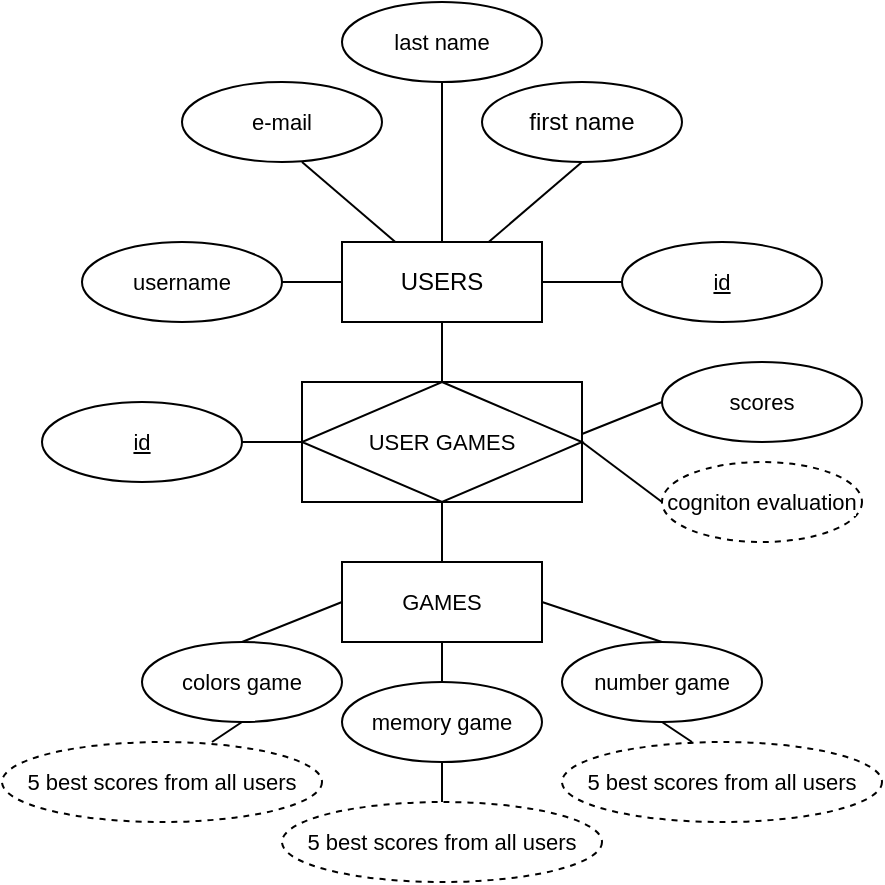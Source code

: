 <mxfile version="24.3.1" type="github">
  <diagram id="R2lEEEUBdFMjLlhIrx00" name="Page-1">
    <mxGraphModel dx="1718" dy="555" grid="1" gridSize="10" guides="1" tooltips="1" connect="1" arrows="1" fold="1" page="1" pageScale="1" pageWidth="850" pageHeight="1100" math="0" shadow="0" extFonts="Permanent Marker^https://fonts.googleapis.com/css?family=Permanent+Marker">
      <root>
        <mxCell id="0" />
        <mxCell id="1" parent="0" />
        <mxCell id="7vOw8NUDs1k6d0NoB0Nu-3" style="rounded=0;orthogonalLoop=1;jettySize=auto;html=1;entryX=0.5;entryY=1;entryDx=0;entryDy=0;endArrow=none;endFill=0;" edge="1" parent="1" source="7vOw8NUDs1k6d0NoB0Nu-1">
          <mxGeometry relative="1" as="geometry">
            <mxPoint x="140" y="80" as="targetPoint" />
          </mxGeometry>
        </mxCell>
        <mxCell id="7vOw8NUDs1k6d0NoB0Nu-6" value="" style="rounded=0;orthogonalLoop=1;jettySize=auto;html=1;entryX=0.5;entryY=1;entryDx=0;entryDy=0;endArrow=none;endFill=0;" edge="1" parent="1" source="7vOw8NUDs1k6d0NoB0Nu-1" target="7vOw8NUDs1k6d0NoB0Nu-5">
          <mxGeometry relative="1" as="geometry" />
        </mxCell>
        <mxCell id="7vOw8NUDs1k6d0NoB0Nu-9" style="edgeStyle=none;rounded=0;orthogonalLoop=1;jettySize=auto;html=1;entryX=0.5;entryY=1;entryDx=0;entryDy=0;strokeColor=default;align=center;verticalAlign=middle;fontFamily=Helvetica;fontSize=11;fontColor=default;labelBackgroundColor=default;endArrow=none;endFill=0;" edge="1" parent="1" source="7vOw8NUDs1k6d0NoB0Nu-1" target="7vOw8NUDs1k6d0NoB0Nu-8">
          <mxGeometry relative="1" as="geometry" />
        </mxCell>
        <mxCell id="7vOw8NUDs1k6d0NoB0Nu-12" value="" style="edgeStyle=none;rounded=0;orthogonalLoop=1;jettySize=auto;html=1;strokeColor=default;align=center;verticalAlign=middle;fontFamily=Helvetica;fontSize=11;fontColor=default;labelBackgroundColor=default;endArrow=none;endFill=0;" edge="1" parent="1" source="7vOw8NUDs1k6d0NoB0Nu-1" target="7vOw8NUDs1k6d0NoB0Nu-11">
          <mxGeometry relative="1" as="geometry" />
        </mxCell>
        <mxCell id="7vOw8NUDs1k6d0NoB0Nu-19" style="edgeStyle=none;rounded=0;orthogonalLoop=1;jettySize=auto;html=1;entryX=0;entryY=0.5;entryDx=0;entryDy=0;strokeColor=default;align=center;verticalAlign=middle;fontFamily=Helvetica;fontSize=11;fontColor=default;labelBackgroundColor=default;endArrow=none;endFill=0;" edge="1" parent="1" source="7vOw8NUDs1k6d0NoB0Nu-1" target="7vOw8NUDs1k6d0NoB0Nu-18">
          <mxGeometry relative="1" as="geometry" />
        </mxCell>
        <mxCell id="7vOw8NUDs1k6d0NoB0Nu-21" style="edgeStyle=none;rounded=0;orthogonalLoop=1;jettySize=auto;html=1;entryX=0.5;entryY=0;entryDx=0;entryDy=0;strokeColor=default;align=center;verticalAlign=middle;fontFamily=Helvetica;fontSize=11;fontColor=default;labelBackgroundColor=default;endArrow=none;endFill=0;" edge="1" parent="1" source="7vOw8NUDs1k6d0NoB0Nu-1" target="7vOw8NUDs1k6d0NoB0Nu-43">
          <mxGeometry relative="1" as="geometry">
            <mxPoint x="210" y="180" as="targetPoint" />
          </mxGeometry>
        </mxCell>
        <mxCell id="7vOw8NUDs1k6d0NoB0Nu-1" value="USERS" style="whiteSpace=wrap;html=1;align=center;" vertex="1" parent="1">
          <mxGeometry x="160" y="120" width="100" height="40" as="geometry" />
        </mxCell>
        <mxCell id="7vOw8NUDs1k6d0NoB0Nu-5" value="first name" style="ellipse;whiteSpace=wrap;html=1;align=center;" vertex="1" parent="1">
          <mxGeometry x="230" y="40" width="100" height="40" as="geometry" />
        </mxCell>
        <mxCell id="7vOw8NUDs1k6d0NoB0Nu-8" value="last name" style="ellipse;whiteSpace=wrap;html=1;align=center;fontFamily=Helvetica;fontSize=11;fontColor=default;labelBackgroundColor=default;" vertex="1" parent="1">
          <mxGeometry x="160" width="100" height="40" as="geometry" />
        </mxCell>
        <mxCell id="7vOw8NUDs1k6d0NoB0Nu-11" value="username" style="ellipse;whiteSpace=wrap;html=1;align=center;fontFamily=Helvetica;fontSize=11;fontColor=default;labelBackgroundColor=default;" vertex="1" parent="1">
          <mxGeometry x="30" y="120" width="100" height="40" as="geometry" />
        </mxCell>
        <mxCell id="7vOw8NUDs1k6d0NoB0Nu-15" style="edgeStyle=none;rounded=0;orthogonalLoop=1;jettySize=auto;html=1;entryX=0.5;entryY=0;entryDx=0;entryDy=0;strokeColor=default;align=center;verticalAlign=middle;fontFamily=Helvetica;fontSize=11;fontColor=default;labelBackgroundColor=default;endArrow=none;endFill=0;" edge="1" parent="1" source="7vOw8NUDs1k6d0NoB0Nu-13" target="7vOw8NUDs1k6d0NoB0Nu-14">
          <mxGeometry relative="1" as="geometry" />
        </mxCell>
        <mxCell id="7vOw8NUDs1k6d0NoB0Nu-26" style="edgeStyle=none;rounded=0;orthogonalLoop=1;jettySize=auto;html=1;exitX=0;exitY=0.5;exitDx=0;exitDy=0;entryX=0.5;entryY=0;entryDx=0;entryDy=0;strokeColor=default;align=center;verticalAlign=middle;fontFamily=Helvetica;fontSize=11;fontColor=default;labelBackgroundColor=default;endArrow=none;endFill=0;" edge="1" parent="1" source="7vOw8NUDs1k6d0NoB0Nu-13" target="7vOw8NUDs1k6d0NoB0Nu-25">
          <mxGeometry relative="1" as="geometry" />
        </mxCell>
        <mxCell id="7vOw8NUDs1k6d0NoB0Nu-27" style="edgeStyle=none;rounded=0;orthogonalLoop=1;jettySize=auto;html=1;exitX=1;exitY=0.5;exitDx=0;exitDy=0;entryX=0.5;entryY=0;entryDx=0;entryDy=0;strokeColor=default;align=center;verticalAlign=middle;fontFamily=Helvetica;fontSize=11;fontColor=default;labelBackgroundColor=default;endArrow=none;endFill=0;" edge="1" parent="1" source="7vOw8NUDs1k6d0NoB0Nu-13" target="7vOw8NUDs1k6d0NoB0Nu-24">
          <mxGeometry relative="1" as="geometry" />
        </mxCell>
        <mxCell id="7vOw8NUDs1k6d0NoB0Nu-13" value="GAMES" style="whiteSpace=wrap;html=1;align=center;fontFamily=Helvetica;fontSize=11;fontColor=default;labelBackgroundColor=default;" vertex="1" parent="1">
          <mxGeometry x="160" y="280" width="100" height="40" as="geometry" />
        </mxCell>
        <mxCell id="7vOw8NUDs1k6d0NoB0Nu-32" style="edgeStyle=none;rounded=0;orthogonalLoop=1;jettySize=auto;html=1;entryX=0.5;entryY=0;entryDx=0;entryDy=0;strokeColor=default;align=center;verticalAlign=middle;fontFamily=Helvetica;fontSize=11;fontColor=default;labelBackgroundColor=default;endArrow=none;endFill=0;" edge="1" parent="1" source="7vOw8NUDs1k6d0NoB0Nu-14">
          <mxGeometry relative="1" as="geometry">
            <mxPoint x="210" y="400" as="targetPoint" />
          </mxGeometry>
        </mxCell>
        <mxCell id="7vOw8NUDs1k6d0NoB0Nu-14" value="memory game" style="ellipse;whiteSpace=wrap;html=1;align=center;fontFamily=Helvetica;fontSize=11;fontColor=default;labelBackgroundColor=default;" vertex="1" parent="1">
          <mxGeometry x="160" y="340" width="100" height="40" as="geometry" />
        </mxCell>
        <mxCell id="7vOw8NUDs1k6d0NoB0Nu-18" value="id" style="ellipse;whiteSpace=wrap;html=1;align=center;fontStyle=4;fontFamily=Helvetica;fontSize=11;fontColor=default;labelBackgroundColor=default;" vertex="1" parent="1">
          <mxGeometry x="300" y="120" width="100" height="40" as="geometry" />
        </mxCell>
        <mxCell id="7vOw8NUDs1k6d0NoB0Nu-22" style="edgeStyle=none;rounded=0;orthogonalLoop=1;jettySize=auto;html=1;entryX=0.5;entryY=0;entryDx=0;entryDy=0;strokeColor=default;align=center;verticalAlign=middle;fontFamily=Helvetica;fontSize=11;fontColor=default;labelBackgroundColor=default;endArrow=none;endFill=0;exitX=0.5;exitY=1;exitDx=0;exitDy=0;" edge="1" parent="1" source="7vOw8NUDs1k6d0NoB0Nu-43" target="7vOw8NUDs1k6d0NoB0Nu-13">
          <mxGeometry relative="1" as="geometry">
            <mxPoint x="210" y="260" as="sourcePoint" />
          </mxGeometry>
        </mxCell>
        <mxCell id="7vOw8NUDs1k6d0NoB0Nu-40" style="edgeStyle=none;rounded=0;orthogonalLoop=1;jettySize=auto;html=1;entryX=0;entryY=0.5;entryDx=0;entryDy=0;strokeColor=default;align=center;verticalAlign=middle;fontFamily=Helvetica;fontSize=11;fontColor=default;labelBackgroundColor=default;endArrow=none;endFill=0;" edge="1" parent="1" target="7vOw8NUDs1k6d0NoB0Nu-39">
          <mxGeometry relative="1" as="geometry">
            <mxPoint x="270" y="220" as="sourcePoint" />
          </mxGeometry>
        </mxCell>
        <mxCell id="7vOw8NUDs1k6d0NoB0Nu-42" value="" style="edgeStyle=none;rounded=0;orthogonalLoop=1;jettySize=auto;html=1;strokeColor=default;align=center;verticalAlign=middle;fontFamily=Helvetica;fontSize=11;fontColor=default;labelBackgroundColor=default;endArrow=none;endFill=0;" edge="1" parent="1" target="7vOw8NUDs1k6d0NoB0Nu-41">
          <mxGeometry relative="1" as="geometry">
            <mxPoint x="150" y="220" as="sourcePoint" />
          </mxGeometry>
        </mxCell>
        <mxCell id="7vOw8NUDs1k6d0NoB0Nu-37" style="edgeStyle=none;rounded=0;orthogonalLoop=1;jettySize=auto;html=1;exitX=0.5;exitY=1;exitDx=0;exitDy=0;entryX=0.5;entryY=0;entryDx=0;entryDy=0;strokeColor=default;align=center;verticalAlign=middle;fontFamily=Helvetica;fontSize=11;fontColor=default;labelBackgroundColor=default;endArrow=none;endFill=0;" edge="1" parent="1" source="7vOw8NUDs1k6d0NoB0Nu-24">
          <mxGeometry relative="1" as="geometry">
            <mxPoint x="335" y="370" as="targetPoint" />
          </mxGeometry>
        </mxCell>
        <mxCell id="7vOw8NUDs1k6d0NoB0Nu-24" value="number game" style="ellipse;whiteSpace=wrap;html=1;align=center;fontFamily=Helvetica;fontSize=11;fontColor=default;labelBackgroundColor=default;" vertex="1" parent="1">
          <mxGeometry x="270" y="320" width="100" height="40" as="geometry" />
        </mxCell>
        <mxCell id="7vOw8NUDs1k6d0NoB0Nu-36" style="edgeStyle=none;rounded=0;orthogonalLoop=1;jettySize=auto;html=1;exitX=0.5;exitY=1;exitDx=0;exitDy=0;entryX=0.5;entryY=0;entryDx=0;entryDy=0;strokeColor=default;align=center;verticalAlign=middle;fontFamily=Helvetica;fontSize=11;fontColor=default;labelBackgroundColor=default;endArrow=none;endFill=0;" edge="1" parent="1" source="7vOw8NUDs1k6d0NoB0Nu-25">
          <mxGeometry relative="1" as="geometry">
            <mxPoint x="95" y="370" as="targetPoint" />
          </mxGeometry>
        </mxCell>
        <mxCell id="7vOw8NUDs1k6d0NoB0Nu-25" value="colors game" style="ellipse;whiteSpace=wrap;html=1;align=center;fontFamily=Helvetica;fontSize=11;fontColor=default;labelBackgroundColor=default;" vertex="1" parent="1">
          <mxGeometry x="60" y="320" width="100" height="40" as="geometry" />
        </mxCell>
        <mxCell id="7vOw8NUDs1k6d0NoB0Nu-39" value="scores" style="ellipse;whiteSpace=wrap;html=1;align=center;fontFamily=Helvetica;fontSize=11;fontColor=default;labelBackgroundColor=default;" vertex="1" parent="1">
          <mxGeometry x="320" y="180" width="100" height="40" as="geometry" />
        </mxCell>
        <mxCell id="7vOw8NUDs1k6d0NoB0Nu-41" value="&lt;u&gt;id&lt;/u&gt;" style="ellipse;whiteSpace=wrap;html=1;align=center;fontFamily=Helvetica;fontSize=11;fontColor=default;labelBackgroundColor=default;" vertex="1" parent="1">
          <mxGeometry x="10" y="200" width="100" height="40" as="geometry" />
        </mxCell>
        <mxCell id="7vOw8NUDs1k6d0NoB0Nu-49" style="edgeStyle=none;rounded=0;orthogonalLoop=1;jettySize=auto;html=1;exitX=1;exitY=0.5;exitDx=0;exitDy=0;entryX=0;entryY=0.5;entryDx=0;entryDy=0;strokeColor=default;align=center;verticalAlign=middle;fontFamily=Helvetica;fontSize=11;fontColor=default;labelBackgroundColor=default;endArrow=none;endFill=0;" edge="1" parent="1" source="7vOw8NUDs1k6d0NoB0Nu-43" target="7vOw8NUDs1k6d0NoB0Nu-47">
          <mxGeometry relative="1" as="geometry" />
        </mxCell>
        <mxCell id="7vOw8NUDs1k6d0NoB0Nu-43" value="USER GAMES" style="shape=associativeEntity;whiteSpace=wrap;html=1;align=center;fontFamily=Helvetica;fontSize=11;fontColor=default;labelBackgroundColor=default;" vertex="1" parent="1">
          <mxGeometry x="140" y="190" width="140" height="60" as="geometry" />
        </mxCell>
        <mxCell id="7vOw8NUDs1k6d0NoB0Nu-45" value="e-mail" style="ellipse;whiteSpace=wrap;html=1;align=center;fontFamily=Helvetica;fontSize=11;fontColor=default;labelBackgroundColor=default;" vertex="1" parent="1">
          <mxGeometry x="80" y="40" width="100" height="40" as="geometry" />
        </mxCell>
        <mxCell id="7vOw8NUDs1k6d0NoB0Nu-47" value="cogniton evaluation" style="ellipse;whiteSpace=wrap;html=1;align=center;dashed=1;fontFamily=Helvetica;fontSize=11;fontColor=default;labelBackgroundColor=default;" vertex="1" parent="1">
          <mxGeometry x="320" y="230" width="100" height="40" as="geometry" />
        </mxCell>
        <mxCell id="7vOw8NUDs1k6d0NoB0Nu-50" value="5 best scores from all users" style="ellipse;whiteSpace=wrap;html=1;align=center;dashed=1;fontFamily=Helvetica;fontSize=11;fontColor=default;labelBackgroundColor=default;" vertex="1" parent="1">
          <mxGeometry x="270" y="370" width="160" height="40" as="geometry" />
        </mxCell>
        <mxCell id="7vOw8NUDs1k6d0NoB0Nu-51" value="5 best scores from all users" style="ellipse;whiteSpace=wrap;html=1;align=center;dashed=1;fontFamily=Helvetica;fontSize=11;fontColor=default;labelBackgroundColor=default;" vertex="1" parent="1">
          <mxGeometry x="130" y="400" width="160" height="40" as="geometry" />
        </mxCell>
        <mxCell id="7vOw8NUDs1k6d0NoB0Nu-52" value="5 best scores from all users" style="ellipse;whiteSpace=wrap;html=1;align=center;dashed=1;fontFamily=Helvetica;fontSize=11;fontColor=default;labelBackgroundColor=default;" vertex="1" parent="1">
          <mxGeometry x="-10" y="370" width="160" height="40" as="geometry" />
        </mxCell>
      </root>
    </mxGraphModel>
  </diagram>
</mxfile>

